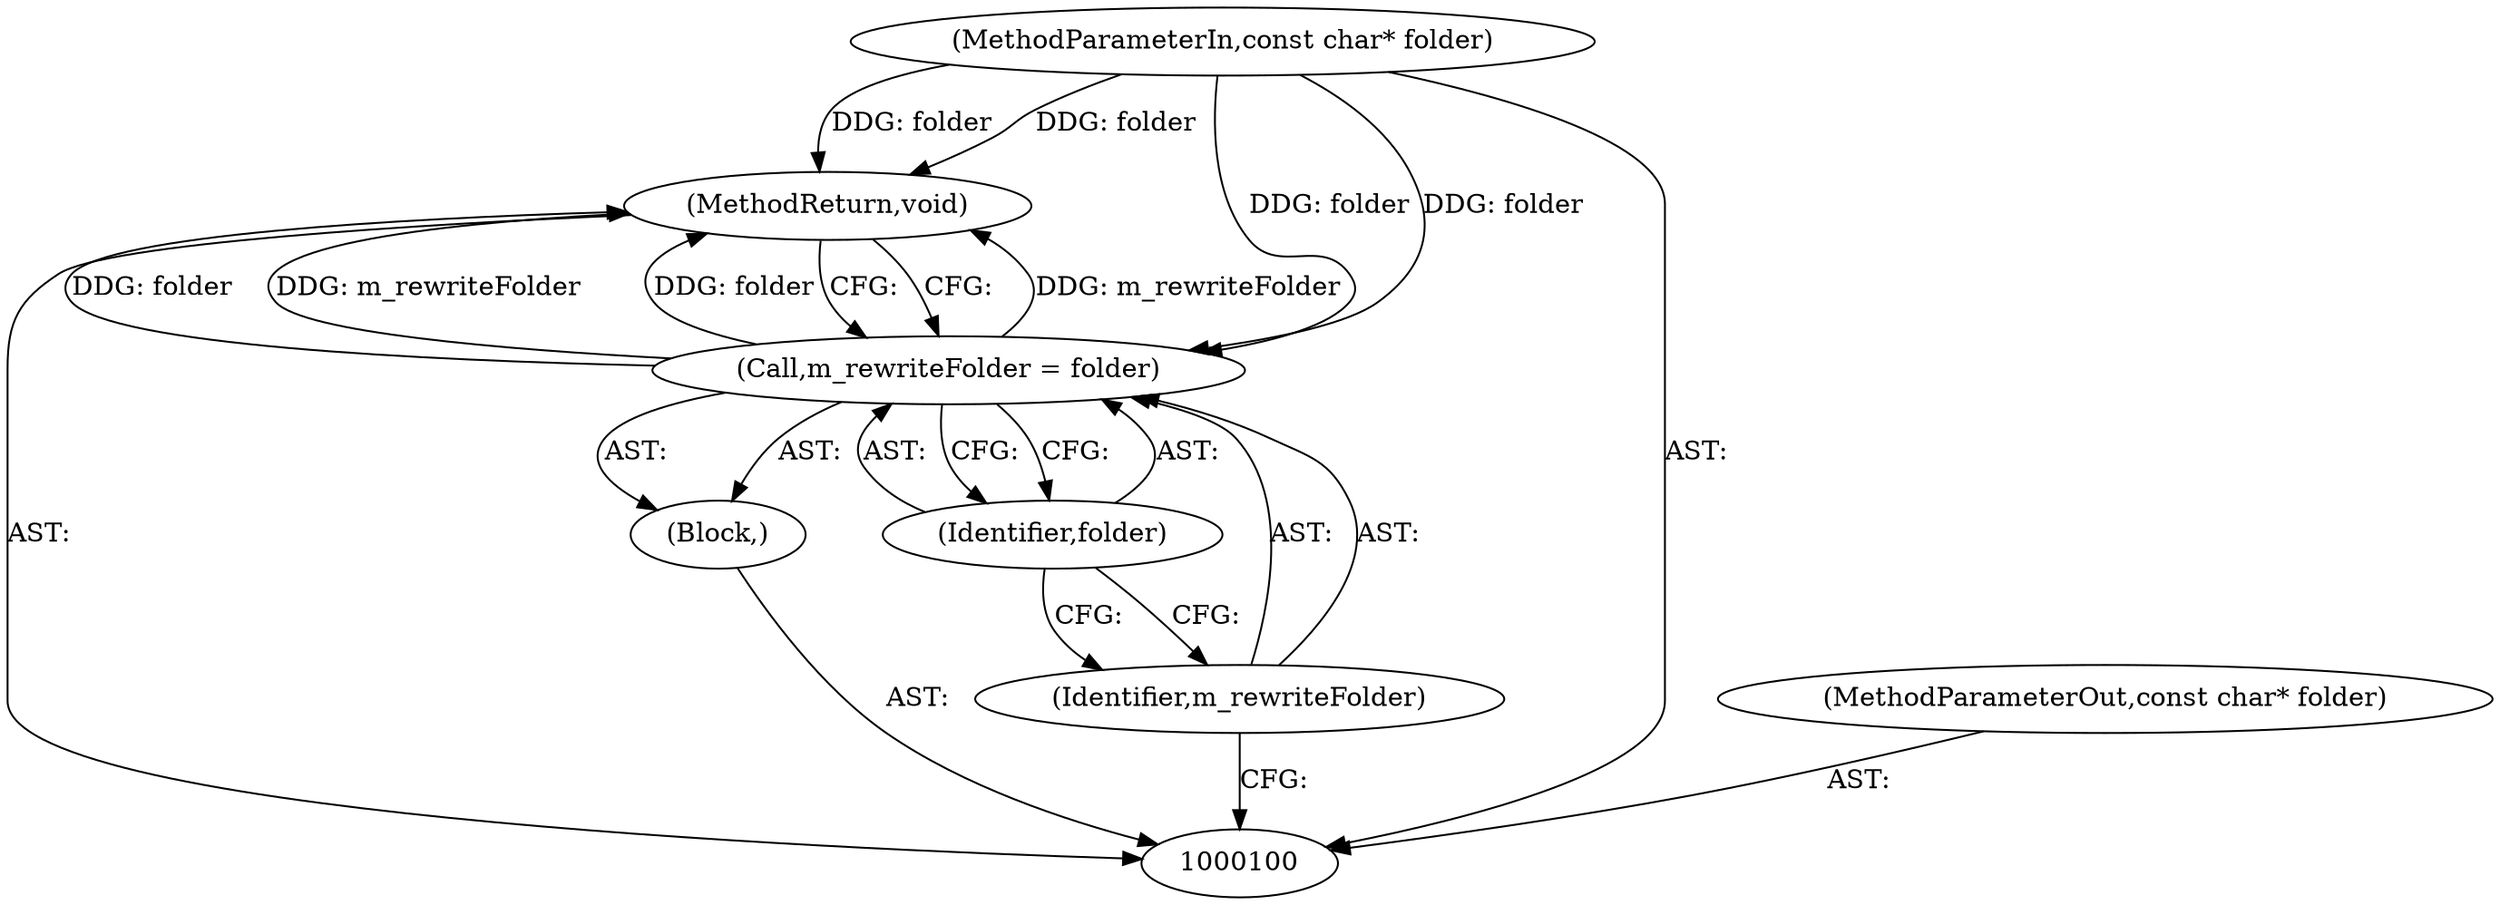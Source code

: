 digraph "1_Chrome_7f0126ff011142c8619b10a6e64d04d1745c503a_14" {
"1000101" [label="(MethodParameterIn,const char* folder)"];
"1000116" [label="(MethodParameterOut,const char* folder)"];
"1000106" [label="(MethodReturn,void)"];
"1000102" [label="(Block,)"];
"1000105" [label="(Identifier,folder)"];
"1000103" [label="(Call,m_rewriteFolder = folder)"];
"1000104" [label="(Identifier,m_rewriteFolder)"];
"1000101" -> "1000100"  [label="AST: "];
"1000101" -> "1000106"  [label="DDG: folder"];
"1000101" -> "1000103"  [label="DDG: folder"];
"1000116" -> "1000100"  [label="AST: "];
"1000106" -> "1000100"  [label="AST: "];
"1000106" -> "1000103"  [label="CFG: "];
"1000103" -> "1000106"  [label="DDG: m_rewriteFolder"];
"1000103" -> "1000106"  [label="DDG: folder"];
"1000101" -> "1000106"  [label="DDG: folder"];
"1000102" -> "1000100"  [label="AST: "];
"1000103" -> "1000102"  [label="AST: "];
"1000105" -> "1000103"  [label="AST: "];
"1000105" -> "1000104"  [label="CFG: "];
"1000103" -> "1000105"  [label="CFG: "];
"1000103" -> "1000102"  [label="AST: "];
"1000103" -> "1000105"  [label="CFG: "];
"1000104" -> "1000103"  [label="AST: "];
"1000105" -> "1000103"  [label="AST: "];
"1000106" -> "1000103"  [label="CFG: "];
"1000103" -> "1000106"  [label="DDG: m_rewriteFolder"];
"1000103" -> "1000106"  [label="DDG: folder"];
"1000101" -> "1000103"  [label="DDG: folder"];
"1000104" -> "1000103"  [label="AST: "];
"1000104" -> "1000100"  [label="CFG: "];
"1000105" -> "1000104"  [label="CFG: "];
}
